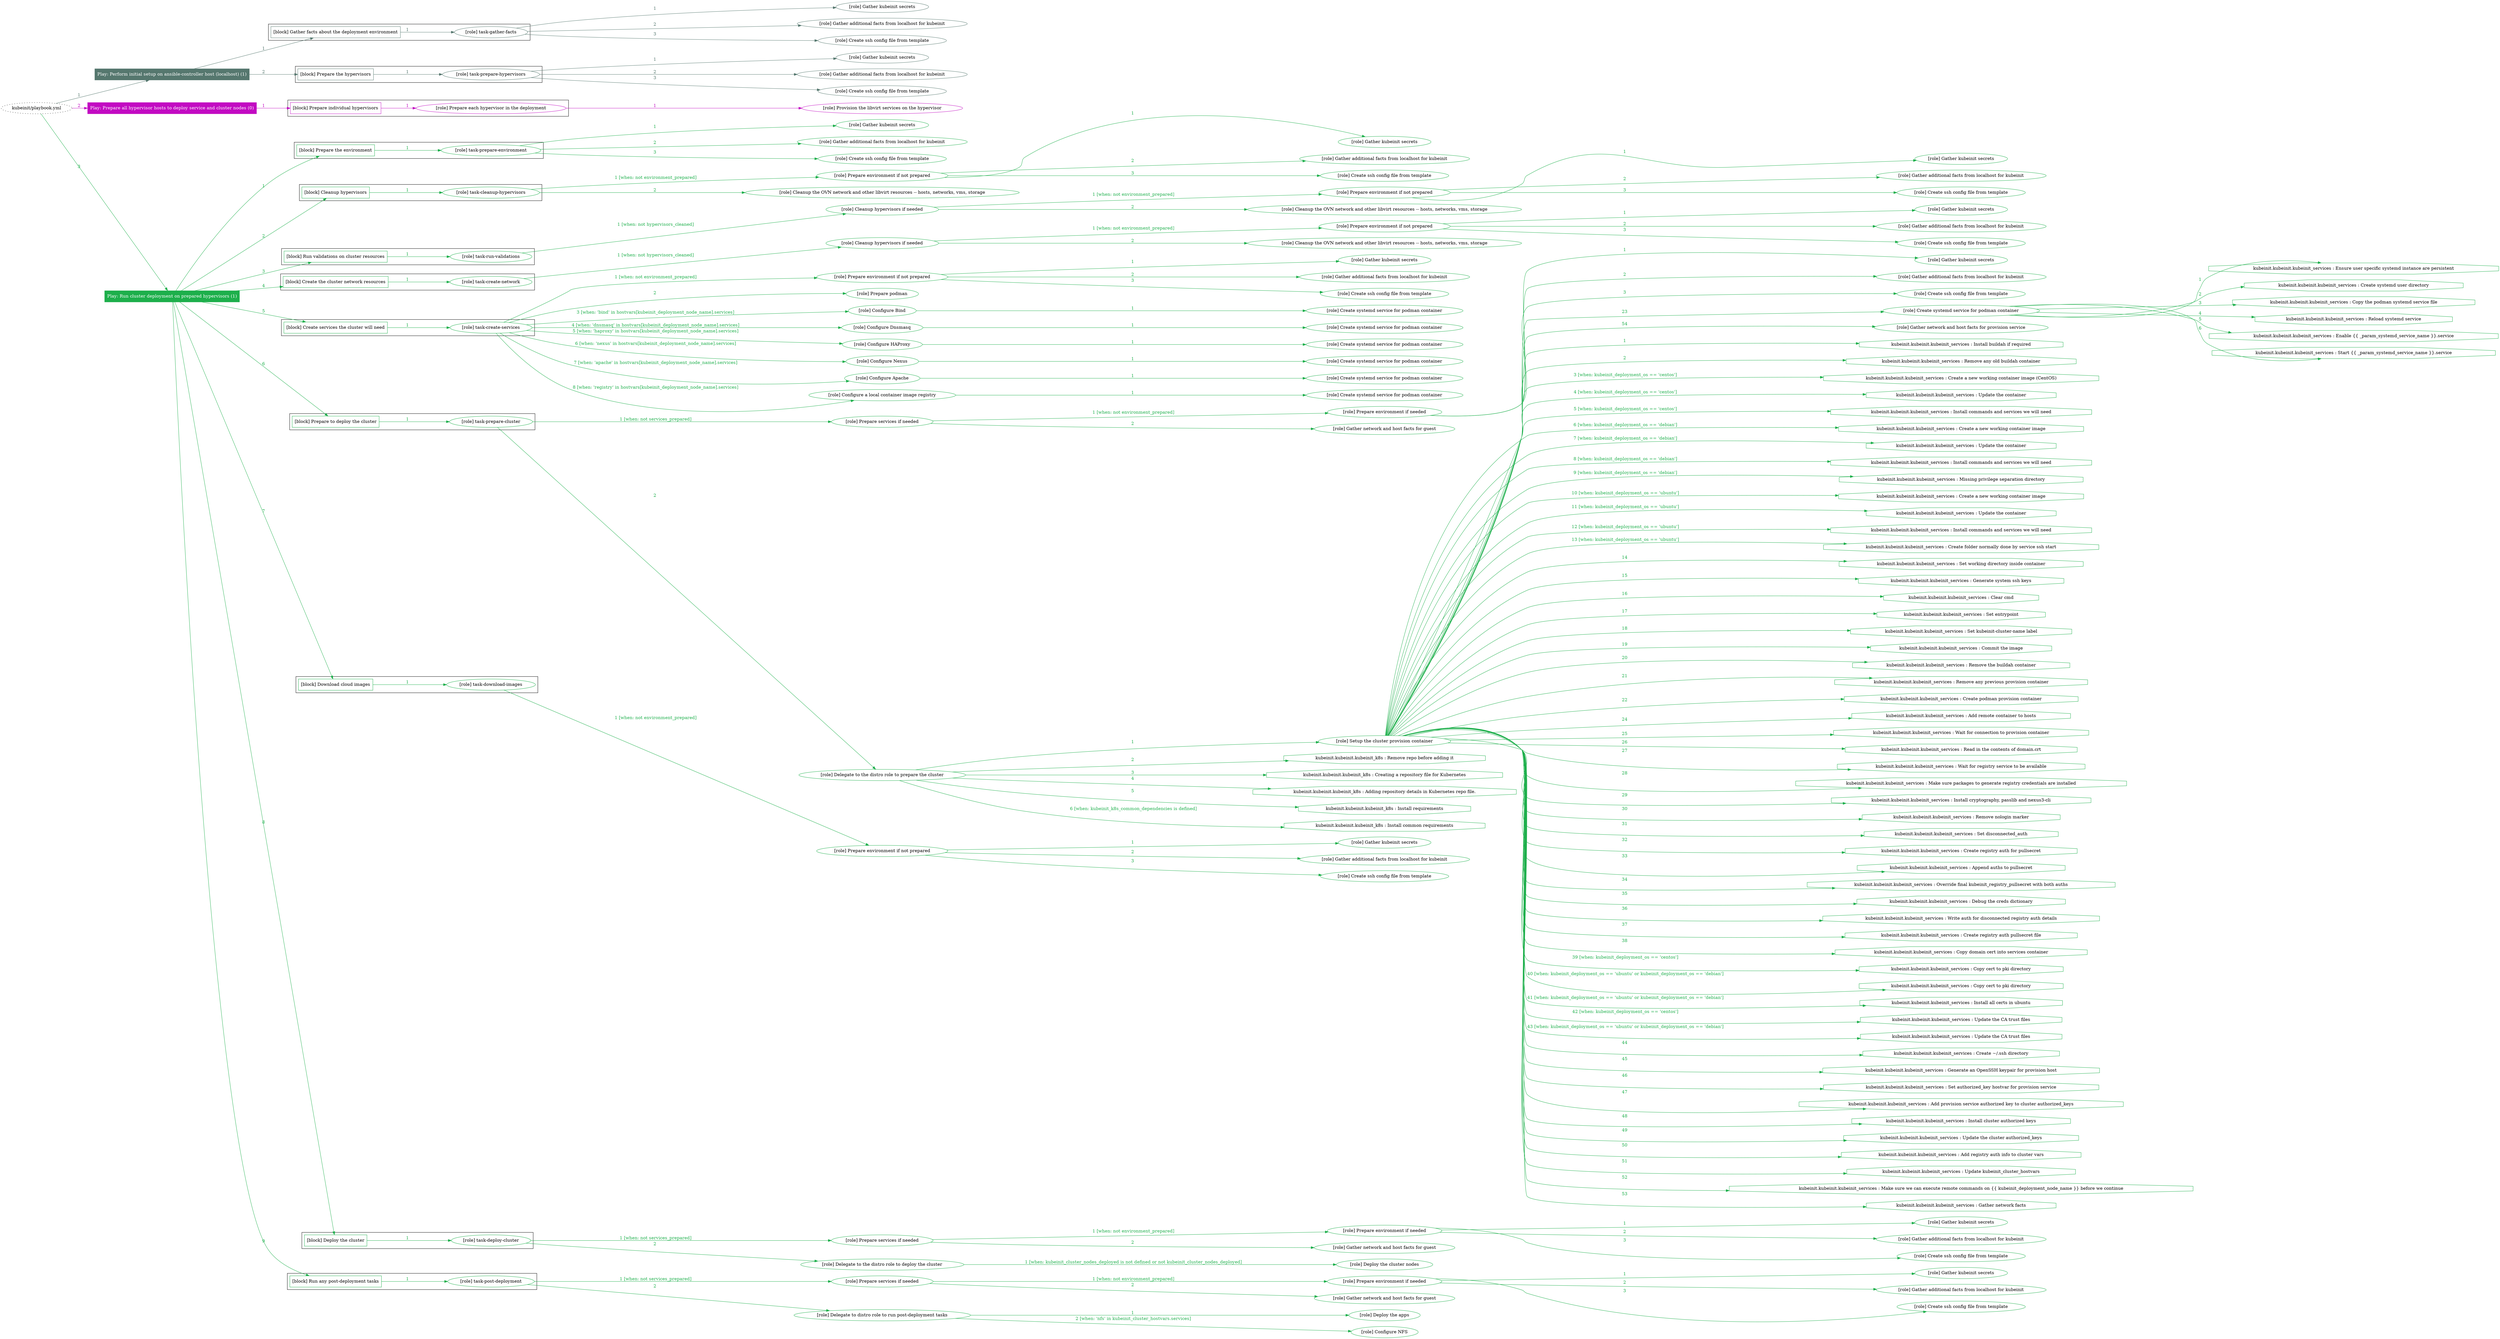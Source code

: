 digraph {
	graph [concentrate=true ordering=in rankdir=LR ratio=fill]
	edge [esep=5 sep=10]
	"kubeinit/playbook.yml" [id=root_node style=dotted]
	play_f10c7ae9 [label="Play: Perform initial setup on ansible-controller host (localhost) (1)" color="#55776e" fontcolor="#ffffff" id=play_f10c7ae9 shape=box style=filled tooltip=localhost]
	"kubeinit/playbook.yml" -> play_f10c7ae9 [label="1 " color="#55776e" fontcolor="#55776e" id=edge_8a87f1be labeltooltip="1 " tooltip="1 "]
	subgraph "Gather kubeinit secrets" {
		role_8265b595 [label="[role] Gather kubeinit secrets" color="#55776e" id=role_8265b595 tooltip="Gather kubeinit secrets"]
	}
	subgraph "Gather additional facts from localhost for kubeinit" {
		role_75831e5d [label="[role] Gather additional facts from localhost for kubeinit" color="#55776e" id=role_75831e5d tooltip="Gather additional facts from localhost for kubeinit"]
	}
	subgraph "Create ssh config file from template" {
		role_e3333d5b [label="[role] Create ssh config file from template" color="#55776e" id=role_e3333d5b tooltip="Create ssh config file from template"]
	}
	subgraph "task-gather-facts" {
		role_e4626d34 [label="[role] task-gather-facts" color="#55776e" id=role_e4626d34 tooltip="task-gather-facts"]
		role_e4626d34 -> role_8265b595 [label="1 " color="#55776e" fontcolor="#55776e" id=edge_342bba36 labeltooltip="1 " tooltip="1 "]
		role_e4626d34 -> role_75831e5d [label="2 " color="#55776e" fontcolor="#55776e" id=edge_cdb3ab4a labeltooltip="2 " tooltip="2 "]
		role_e4626d34 -> role_e3333d5b [label="3 " color="#55776e" fontcolor="#55776e" id=edge_b8afd59f labeltooltip="3 " tooltip="3 "]
	}
	subgraph "Gather kubeinit secrets" {
		role_6529cdcd [label="[role] Gather kubeinit secrets" color="#55776e" id=role_6529cdcd tooltip="Gather kubeinit secrets"]
	}
	subgraph "Gather additional facts from localhost for kubeinit" {
		role_42682c6b [label="[role] Gather additional facts from localhost for kubeinit" color="#55776e" id=role_42682c6b tooltip="Gather additional facts from localhost for kubeinit"]
	}
	subgraph "Create ssh config file from template" {
		role_942278ff [label="[role] Create ssh config file from template" color="#55776e" id=role_942278ff tooltip="Create ssh config file from template"]
	}
	subgraph "task-prepare-hypervisors" {
		role_58f0fc9a [label="[role] task-prepare-hypervisors" color="#55776e" id=role_58f0fc9a tooltip="task-prepare-hypervisors"]
		role_58f0fc9a -> role_6529cdcd [label="1 " color="#55776e" fontcolor="#55776e" id=edge_95333231 labeltooltip="1 " tooltip="1 "]
		role_58f0fc9a -> role_42682c6b [label="2 " color="#55776e" fontcolor="#55776e" id=edge_f49d6698 labeltooltip="2 " tooltip="2 "]
		role_58f0fc9a -> role_942278ff [label="3 " color="#55776e" fontcolor="#55776e" id=edge_f074809a labeltooltip="3 " tooltip="3 "]
	}
	subgraph "Play: Perform initial setup on ansible-controller host (localhost) (1)" {
		play_f10c7ae9 -> block_a7ccfef0 [label=1 color="#55776e" fontcolor="#55776e" id=edge_8fa19643 labeltooltip=1 tooltip=1]
		subgraph cluster_block_a7ccfef0 {
			block_a7ccfef0 [label="[block] Gather facts about the deployment environment" color="#55776e" id=block_a7ccfef0 labeltooltip="Gather facts about the deployment environment" shape=box tooltip="Gather facts about the deployment environment"]
			block_a7ccfef0 -> role_e4626d34 [label="1 " color="#55776e" fontcolor="#55776e" id=edge_bc930197 labeltooltip="1 " tooltip="1 "]
		}
		play_f10c7ae9 -> block_b9dba0fe [label=2 color="#55776e" fontcolor="#55776e" id=edge_57dce583 labeltooltip=2 tooltip=2]
		subgraph cluster_block_b9dba0fe {
			block_b9dba0fe [label="[block] Prepare the hypervisors" color="#55776e" id=block_b9dba0fe labeltooltip="Prepare the hypervisors" shape=box tooltip="Prepare the hypervisors"]
			block_b9dba0fe -> role_58f0fc9a [label="1 " color="#55776e" fontcolor="#55776e" id=edge_097ca1f0 labeltooltip="1 " tooltip="1 "]
		}
	}
	play_9d1a161f [label="Play: Prepare all hypervisor hosts to deploy service and cluster nodes (0)" color="#c20ac2" fontcolor="#ffffff" id=play_9d1a161f shape=box style=filled tooltip="Play: Prepare all hypervisor hosts to deploy service and cluster nodes (0)"]
	"kubeinit/playbook.yml" -> play_9d1a161f [label="2 " color="#c20ac2" fontcolor="#c20ac2" id=edge_2d907258 labeltooltip="2 " tooltip="2 "]
	subgraph "Provision the libvirt services on the hypervisor" {
		role_dc03026a [label="[role] Provision the libvirt services on the hypervisor" color="#c20ac2" id=role_dc03026a tooltip="Provision the libvirt services on the hypervisor"]
	}
	subgraph "Prepare each hypervisor in the deployment" {
		role_b27d89b8 [label="[role] Prepare each hypervisor in the deployment" color="#c20ac2" id=role_b27d89b8 tooltip="Prepare each hypervisor in the deployment"]
		role_b27d89b8 -> role_dc03026a [label="1 " color="#c20ac2" fontcolor="#c20ac2" id=edge_c67722c0 labeltooltip="1 " tooltip="1 "]
	}
	subgraph "Play: Prepare all hypervisor hosts to deploy service and cluster nodes (0)" {
		play_9d1a161f -> block_1b54e1da [label=1 color="#c20ac2" fontcolor="#c20ac2" id=edge_8fe834ba labeltooltip=1 tooltip=1]
		subgraph cluster_block_1b54e1da {
			block_1b54e1da [label="[block] Prepare individual hypervisors" color="#c20ac2" id=block_1b54e1da labeltooltip="Prepare individual hypervisors" shape=box tooltip="Prepare individual hypervisors"]
			block_1b54e1da -> role_b27d89b8 [label="1 " color="#c20ac2" fontcolor="#c20ac2" id=edge_39c82517 labeltooltip="1 " tooltip="1 "]
		}
	}
	play_59fff336 [label="Play: Run cluster deployment on prepared hypervisors (1)" color="#1daf4b" fontcolor="#ffffff" id=play_59fff336 shape=box style=filled tooltip=localhost]
	"kubeinit/playbook.yml" -> play_59fff336 [label="3 " color="#1daf4b" fontcolor="#1daf4b" id=edge_942aea0d labeltooltip="3 " tooltip="3 "]
	subgraph "Gather kubeinit secrets" {
		role_d78c4d47 [label="[role] Gather kubeinit secrets" color="#1daf4b" id=role_d78c4d47 tooltip="Gather kubeinit secrets"]
	}
	subgraph "Gather additional facts from localhost for kubeinit" {
		role_709e1362 [label="[role] Gather additional facts from localhost for kubeinit" color="#1daf4b" id=role_709e1362 tooltip="Gather additional facts from localhost for kubeinit"]
	}
	subgraph "Create ssh config file from template" {
		role_ac80a427 [label="[role] Create ssh config file from template" color="#1daf4b" id=role_ac80a427 tooltip="Create ssh config file from template"]
	}
	subgraph "task-prepare-environment" {
		role_ac73687b [label="[role] task-prepare-environment" color="#1daf4b" id=role_ac73687b tooltip="task-prepare-environment"]
		role_ac73687b -> role_d78c4d47 [label="1 " color="#1daf4b" fontcolor="#1daf4b" id=edge_10f94326 labeltooltip="1 " tooltip="1 "]
		role_ac73687b -> role_709e1362 [label="2 " color="#1daf4b" fontcolor="#1daf4b" id=edge_20c0a508 labeltooltip="2 " tooltip="2 "]
		role_ac73687b -> role_ac80a427 [label="3 " color="#1daf4b" fontcolor="#1daf4b" id=edge_669fb452 labeltooltip="3 " tooltip="3 "]
	}
	subgraph "Gather kubeinit secrets" {
		role_a3f117de [label="[role] Gather kubeinit secrets" color="#1daf4b" id=role_a3f117de tooltip="Gather kubeinit secrets"]
	}
	subgraph "Gather additional facts from localhost for kubeinit" {
		role_ca01268c [label="[role] Gather additional facts from localhost for kubeinit" color="#1daf4b" id=role_ca01268c tooltip="Gather additional facts from localhost for kubeinit"]
	}
	subgraph "Create ssh config file from template" {
		role_383a8b58 [label="[role] Create ssh config file from template" color="#1daf4b" id=role_383a8b58 tooltip="Create ssh config file from template"]
	}
	subgraph "Prepare environment if not prepared" {
		role_8ccb5530 [label="[role] Prepare environment if not prepared" color="#1daf4b" id=role_8ccb5530 tooltip="Prepare environment if not prepared"]
		role_8ccb5530 -> role_a3f117de [label="1 " color="#1daf4b" fontcolor="#1daf4b" id=edge_88ecf95c labeltooltip="1 " tooltip="1 "]
		role_8ccb5530 -> role_ca01268c [label="2 " color="#1daf4b" fontcolor="#1daf4b" id=edge_a0cad9a1 labeltooltip="2 " tooltip="2 "]
		role_8ccb5530 -> role_383a8b58 [label="3 " color="#1daf4b" fontcolor="#1daf4b" id=edge_570597eb labeltooltip="3 " tooltip="3 "]
	}
	subgraph "Cleanup the OVN network and other libvirt resources -- hosts, networks, vms, storage" {
		role_845aeca1 [label="[role] Cleanup the OVN network and other libvirt resources -- hosts, networks, vms, storage" color="#1daf4b" id=role_845aeca1 tooltip="Cleanup the OVN network and other libvirt resources -- hosts, networks, vms, storage"]
	}
	subgraph "task-cleanup-hypervisors" {
		role_b2ff9297 [label="[role] task-cleanup-hypervisors" color="#1daf4b" id=role_b2ff9297 tooltip="task-cleanup-hypervisors"]
		role_b2ff9297 -> role_8ccb5530 [label="1 [when: not environment_prepared]" color="#1daf4b" fontcolor="#1daf4b" id=edge_f5085206 labeltooltip="1 [when: not environment_prepared]" tooltip="1 [when: not environment_prepared]"]
		role_b2ff9297 -> role_845aeca1 [label="2 " color="#1daf4b" fontcolor="#1daf4b" id=edge_83dc2db1 labeltooltip="2 " tooltip="2 "]
	}
	subgraph "Gather kubeinit secrets" {
		role_26924f52 [label="[role] Gather kubeinit secrets" color="#1daf4b" id=role_26924f52 tooltip="Gather kubeinit secrets"]
	}
	subgraph "Gather additional facts from localhost for kubeinit" {
		role_14a29d05 [label="[role] Gather additional facts from localhost for kubeinit" color="#1daf4b" id=role_14a29d05 tooltip="Gather additional facts from localhost for kubeinit"]
	}
	subgraph "Create ssh config file from template" {
		role_11d5b1fe [label="[role] Create ssh config file from template" color="#1daf4b" id=role_11d5b1fe tooltip="Create ssh config file from template"]
	}
	subgraph "Prepare environment if not prepared" {
		role_95c6a742 [label="[role] Prepare environment if not prepared" color="#1daf4b" id=role_95c6a742 tooltip="Prepare environment if not prepared"]
		role_95c6a742 -> role_26924f52 [label="1 " color="#1daf4b" fontcolor="#1daf4b" id=edge_c7d19c54 labeltooltip="1 " tooltip="1 "]
		role_95c6a742 -> role_14a29d05 [label="2 " color="#1daf4b" fontcolor="#1daf4b" id=edge_95b79458 labeltooltip="2 " tooltip="2 "]
		role_95c6a742 -> role_11d5b1fe [label="3 " color="#1daf4b" fontcolor="#1daf4b" id=edge_afe916aa labeltooltip="3 " tooltip="3 "]
	}
	subgraph "Cleanup the OVN network and other libvirt resources -- hosts, networks, vms, storage" {
		role_69f96026 [label="[role] Cleanup the OVN network and other libvirt resources -- hosts, networks, vms, storage" color="#1daf4b" id=role_69f96026 tooltip="Cleanup the OVN network and other libvirt resources -- hosts, networks, vms, storage"]
	}
	subgraph "Cleanup hypervisors if needed" {
		role_00c8c742 [label="[role] Cleanup hypervisors if needed" color="#1daf4b" id=role_00c8c742 tooltip="Cleanup hypervisors if needed"]
		role_00c8c742 -> role_95c6a742 [label="1 [when: not environment_prepared]" color="#1daf4b" fontcolor="#1daf4b" id=edge_f123306b labeltooltip="1 [when: not environment_prepared]" tooltip="1 [when: not environment_prepared]"]
		role_00c8c742 -> role_69f96026 [label="2 " color="#1daf4b" fontcolor="#1daf4b" id=edge_301ebd16 labeltooltip="2 " tooltip="2 "]
	}
	subgraph "task-run-validations" {
		role_f1a0cc49 [label="[role] task-run-validations" color="#1daf4b" id=role_f1a0cc49 tooltip="task-run-validations"]
		role_f1a0cc49 -> role_00c8c742 [label="1 [when: not hypervisors_cleaned]" color="#1daf4b" fontcolor="#1daf4b" id=edge_ee16d62f labeltooltip="1 [when: not hypervisors_cleaned]" tooltip="1 [when: not hypervisors_cleaned]"]
	}
	subgraph "Gather kubeinit secrets" {
		role_5a8d4f66 [label="[role] Gather kubeinit secrets" color="#1daf4b" id=role_5a8d4f66 tooltip="Gather kubeinit secrets"]
	}
	subgraph "Gather additional facts from localhost for kubeinit" {
		role_ba405f75 [label="[role] Gather additional facts from localhost for kubeinit" color="#1daf4b" id=role_ba405f75 tooltip="Gather additional facts from localhost for kubeinit"]
	}
	subgraph "Create ssh config file from template" {
		role_2fcce630 [label="[role] Create ssh config file from template" color="#1daf4b" id=role_2fcce630 tooltip="Create ssh config file from template"]
	}
	subgraph "Prepare environment if not prepared" {
		role_33567352 [label="[role] Prepare environment if not prepared" color="#1daf4b" id=role_33567352 tooltip="Prepare environment if not prepared"]
		role_33567352 -> role_5a8d4f66 [label="1 " color="#1daf4b" fontcolor="#1daf4b" id=edge_1542f2e8 labeltooltip="1 " tooltip="1 "]
		role_33567352 -> role_ba405f75 [label="2 " color="#1daf4b" fontcolor="#1daf4b" id=edge_59ccd2a9 labeltooltip="2 " tooltip="2 "]
		role_33567352 -> role_2fcce630 [label="3 " color="#1daf4b" fontcolor="#1daf4b" id=edge_86fa4ac3 labeltooltip="3 " tooltip="3 "]
	}
	subgraph "Cleanup the OVN network and other libvirt resources -- hosts, networks, vms, storage" {
		role_76a6b3e4 [label="[role] Cleanup the OVN network and other libvirt resources -- hosts, networks, vms, storage" color="#1daf4b" id=role_76a6b3e4 tooltip="Cleanup the OVN network and other libvirt resources -- hosts, networks, vms, storage"]
	}
	subgraph "Cleanup hypervisors if needed" {
		role_12ed148d [label="[role] Cleanup hypervisors if needed" color="#1daf4b" id=role_12ed148d tooltip="Cleanup hypervisors if needed"]
		role_12ed148d -> role_33567352 [label="1 [when: not environment_prepared]" color="#1daf4b" fontcolor="#1daf4b" id=edge_722df95c labeltooltip="1 [when: not environment_prepared]" tooltip="1 [when: not environment_prepared]"]
		role_12ed148d -> role_76a6b3e4 [label="2 " color="#1daf4b" fontcolor="#1daf4b" id=edge_a9978468 labeltooltip="2 " tooltip="2 "]
	}
	subgraph "task-create-network" {
		role_a8341bf4 [label="[role] task-create-network" color="#1daf4b" id=role_a8341bf4 tooltip="task-create-network"]
		role_a8341bf4 -> role_12ed148d [label="1 [when: not hypervisors_cleaned]" color="#1daf4b" fontcolor="#1daf4b" id=edge_4d1a5691 labeltooltip="1 [when: not hypervisors_cleaned]" tooltip="1 [when: not hypervisors_cleaned]"]
	}
	subgraph "Gather kubeinit secrets" {
		role_0578e64f [label="[role] Gather kubeinit secrets" color="#1daf4b" id=role_0578e64f tooltip="Gather kubeinit secrets"]
	}
	subgraph "Gather additional facts from localhost for kubeinit" {
		role_9cf0590b [label="[role] Gather additional facts from localhost for kubeinit" color="#1daf4b" id=role_9cf0590b tooltip="Gather additional facts from localhost for kubeinit"]
	}
	subgraph "Create ssh config file from template" {
		role_a1db9d4f [label="[role] Create ssh config file from template" color="#1daf4b" id=role_a1db9d4f tooltip="Create ssh config file from template"]
	}
	subgraph "Prepare environment if not prepared" {
		role_57d5d6e8 [label="[role] Prepare environment if not prepared" color="#1daf4b" id=role_57d5d6e8 tooltip="Prepare environment if not prepared"]
		role_57d5d6e8 -> role_0578e64f [label="1 " color="#1daf4b" fontcolor="#1daf4b" id=edge_07e0ce63 labeltooltip="1 " tooltip="1 "]
		role_57d5d6e8 -> role_9cf0590b [label="2 " color="#1daf4b" fontcolor="#1daf4b" id=edge_89928057 labeltooltip="2 " tooltip="2 "]
		role_57d5d6e8 -> role_a1db9d4f [label="3 " color="#1daf4b" fontcolor="#1daf4b" id=edge_273e901a labeltooltip="3 " tooltip="3 "]
	}
	subgraph "Prepare podman" {
		role_1bb2b8ce [label="[role] Prepare podman" color="#1daf4b" id=role_1bb2b8ce tooltip="Prepare podman"]
	}
	subgraph "Create systemd service for podman container" {
		role_8e9b5854 [label="[role] Create systemd service for podman container" color="#1daf4b" id=role_8e9b5854 tooltip="Create systemd service for podman container"]
	}
	subgraph "Configure Bind" {
		role_dd26f449 [label="[role] Configure Bind" color="#1daf4b" id=role_dd26f449 tooltip="Configure Bind"]
		role_dd26f449 -> role_8e9b5854 [label="1 " color="#1daf4b" fontcolor="#1daf4b" id=edge_18e4e9a8 labeltooltip="1 " tooltip="1 "]
	}
	subgraph "Create systemd service for podman container" {
		role_df83e56c [label="[role] Create systemd service for podman container" color="#1daf4b" id=role_df83e56c tooltip="Create systemd service for podman container"]
	}
	subgraph "Configure Dnsmasq" {
		role_cf456108 [label="[role] Configure Dnsmasq" color="#1daf4b" id=role_cf456108 tooltip="Configure Dnsmasq"]
		role_cf456108 -> role_df83e56c [label="1 " color="#1daf4b" fontcolor="#1daf4b" id=edge_fc0e101a labeltooltip="1 " tooltip="1 "]
	}
	subgraph "Create systemd service for podman container" {
		role_6c28b9aa [label="[role] Create systemd service for podman container" color="#1daf4b" id=role_6c28b9aa tooltip="Create systemd service for podman container"]
	}
	subgraph "Configure HAProxy" {
		role_d8292129 [label="[role] Configure HAProxy" color="#1daf4b" id=role_d8292129 tooltip="Configure HAProxy"]
		role_d8292129 -> role_6c28b9aa [label="1 " color="#1daf4b" fontcolor="#1daf4b" id=edge_eefeb6a1 labeltooltip="1 " tooltip="1 "]
	}
	subgraph "Create systemd service for podman container" {
		role_bb07c790 [label="[role] Create systemd service for podman container" color="#1daf4b" id=role_bb07c790 tooltip="Create systemd service for podman container"]
	}
	subgraph "Configure Nexus" {
		role_00b3e7d0 [label="[role] Configure Nexus" color="#1daf4b" id=role_00b3e7d0 tooltip="Configure Nexus"]
		role_00b3e7d0 -> role_bb07c790 [label="1 " color="#1daf4b" fontcolor="#1daf4b" id=edge_a123f0ec labeltooltip="1 " tooltip="1 "]
	}
	subgraph "Create systemd service for podman container" {
		role_d4078570 [label="[role] Create systemd service for podman container" color="#1daf4b" id=role_d4078570 tooltip="Create systemd service for podman container"]
	}
	subgraph "Configure Apache" {
		role_4be24bf6 [label="[role] Configure Apache" color="#1daf4b" id=role_4be24bf6 tooltip="Configure Apache"]
		role_4be24bf6 -> role_d4078570 [label="1 " color="#1daf4b" fontcolor="#1daf4b" id=edge_1abce8cc labeltooltip="1 " tooltip="1 "]
	}
	subgraph "Create systemd service for podman container" {
		role_90900ab4 [label="[role] Create systemd service for podman container" color="#1daf4b" id=role_90900ab4 tooltip="Create systemd service for podman container"]
	}
	subgraph "Configure a local container image registry" {
		role_dcc2435b [label="[role] Configure a local container image registry" color="#1daf4b" id=role_dcc2435b tooltip="Configure a local container image registry"]
		role_dcc2435b -> role_90900ab4 [label="1 " color="#1daf4b" fontcolor="#1daf4b" id=edge_fbe870ef labeltooltip="1 " tooltip="1 "]
	}
	subgraph "task-create-services" {
		role_e9af017c [label="[role] task-create-services" color="#1daf4b" id=role_e9af017c tooltip="task-create-services"]
		role_e9af017c -> role_57d5d6e8 [label="1 [when: not environment_prepared]" color="#1daf4b" fontcolor="#1daf4b" id=edge_0d4b8dd7 labeltooltip="1 [when: not environment_prepared]" tooltip="1 [when: not environment_prepared]"]
		role_e9af017c -> role_1bb2b8ce [label="2 " color="#1daf4b" fontcolor="#1daf4b" id=edge_facdd7ff labeltooltip="2 " tooltip="2 "]
		role_e9af017c -> role_dd26f449 [label="3 [when: 'bind' in hostvars[kubeinit_deployment_node_name].services]" color="#1daf4b" fontcolor="#1daf4b" id=edge_80057fb0 labeltooltip="3 [when: 'bind' in hostvars[kubeinit_deployment_node_name].services]" tooltip="3 [when: 'bind' in hostvars[kubeinit_deployment_node_name].services]"]
		role_e9af017c -> role_cf456108 [label="4 [when: 'dnsmasq' in hostvars[kubeinit_deployment_node_name].services]" color="#1daf4b" fontcolor="#1daf4b" id=edge_c0d43247 labeltooltip="4 [when: 'dnsmasq' in hostvars[kubeinit_deployment_node_name].services]" tooltip="4 [when: 'dnsmasq' in hostvars[kubeinit_deployment_node_name].services]"]
		role_e9af017c -> role_d8292129 [label="5 [when: 'haproxy' in hostvars[kubeinit_deployment_node_name].services]" color="#1daf4b" fontcolor="#1daf4b" id=edge_82cd4162 labeltooltip="5 [when: 'haproxy' in hostvars[kubeinit_deployment_node_name].services]" tooltip="5 [when: 'haproxy' in hostvars[kubeinit_deployment_node_name].services]"]
		role_e9af017c -> role_00b3e7d0 [label="6 [when: 'nexus' in hostvars[kubeinit_deployment_node_name].services]" color="#1daf4b" fontcolor="#1daf4b" id=edge_0d86c120 labeltooltip="6 [when: 'nexus' in hostvars[kubeinit_deployment_node_name].services]" tooltip="6 [when: 'nexus' in hostvars[kubeinit_deployment_node_name].services]"]
		role_e9af017c -> role_4be24bf6 [label="7 [when: 'apache' in hostvars[kubeinit_deployment_node_name].services]" color="#1daf4b" fontcolor="#1daf4b" id=edge_5048d3d0 labeltooltip="7 [when: 'apache' in hostvars[kubeinit_deployment_node_name].services]" tooltip="7 [when: 'apache' in hostvars[kubeinit_deployment_node_name].services]"]
		role_e9af017c -> role_dcc2435b [label="8 [when: 'registry' in hostvars[kubeinit_deployment_node_name].services]" color="#1daf4b" fontcolor="#1daf4b" id=edge_3d0e5e82 labeltooltip="8 [when: 'registry' in hostvars[kubeinit_deployment_node_name].services]" tooltip="8 [when: 'registry' in hostvars[kubeinit_deployment_node_name].services]"]
	}
	subgraph "Gather kubeinit secrets" {
		role_13b032b6 [label="[role] Gather kubeinit secrets" color="#1daf4b" id=role_13b032b6 tooltip="Gather kubeinit secrets"]
	}
	subgraph "Gather additional facts from localhost for kubeinit" {
		role_4d314f0e [label="[role] Gather additional facts from localhost for kubeinit" color="#1daf4b" id=role_4d314f0e tooltip="Gather additional facts from localhost for kubeinit"]
	}
	subgraph "Create ssh config file from template" {
		role_8d072828 [label="[role] Create ssh config file from template" color="#1daf4b" id=role_8d072828 tooltip="Create ssh config file from template"]
	}
	subgraph "Prepare environment if needed" {
		role_ecd69caa [label="[role] Prepare environment if needed" color="#1daf4b" id=role_ecd69caa tooltip="Prepare environment if needed"]
		role_ecd69caa -> role_13b032b6 [label="1 " color="#1daf4b" fontcolor="#1daf4b" id=edge_25057450 labeltooltip="1 " tooltip="1 "]
		role_ecd69caa -> role_4d314f0e [label="2 " color="#1daf4b" fontcolor="#1daf4b" id=edge_5a9b4987 labeltooltip="2 " tooltip="2 "]
		role_ecd69caa -> role_8d072828 [label="3 " color="#1daf4b" fontcolor="#1daf4b" id=edge_e375e38c labeltooltip="3 " tooltip="3 "]
	}
	subgraph "Gather network and host facts for guest" {
		role_d43fc8d5 [label="[role] Gather network and host facts for guest" color="#1daf4b" id=role_d43fc8d5 tooltip="Gather network and host facts for guest"]
	}
	subgraph "Prepare services if needed" {
		role_223952d9 [label="[role] Prepare services if needed" color="#1daf4b" id=role_223952d9 tooltip="Prepare services if needed"]
		role_223952d9 -> role_ecd69caa [label="1 [when: not environment_prepared]" color="#1daf4b" fontcolor="#1daf4b" id=edge_e29236fd labeltooltip="1 [when: not environment_prepared]" tooltip="1 [when: not environment_prepared]"]
		role_223952d9 -> role_d43fc8d5 [label="2 " color="#1daf4b" fontcolor="#1daf4b" id=edge_aa24ac00 labeltooltip="2 " tooltip="2 "]
	}
	subgraph "Create systemd service for podman container" {
		role_b02ba78f [label="[role] Create systemd service for podman container" color="#1daf4b" id=role_b02ba78f tooltip="Create systemd service for podman container"]
		task_69bf05d1 [label="kubeinit.kubeinit.kubeinit_services : Ensure user specific systemd instance are persistent" color="#1daf4b" id=task_69bf05d1 shape=octagon tooltip="kubeinit.kubeinit.kubeinit_services : Ensure user specific systemd instance are persistent"]
		role_b02ba78f -> task_69bf05d1 [label="1 " color="#1daf4b" fontcolor="#1daf4b" id=edge_6efcd283 labeltooltip="1 " tooltip="1 "]
		task_f5480b82 [label="kubeinit.kubeinit.kubeinit_services : Create systemd user directory" color="#1daf4b" id=task_f5480b82 shape=octagon tooltip="kubeinit.kubeinit.kubeinit_services : Create systemd user directory"]
		role_b02ba78f -> task_f5480b82 [label="2 " color="#1daf4b" fontcolor="#1daf4b" id=edge_61ba643a labeltooltip="2 " tooltip="2 "]
		task_d2c12576 [label="kubeinit.kubeinit.kubeinit_services : Copy the podman systemd service file" color="#1daf4b" id=task_d2c12576 shape=octagon tooltip="kubeinit.kubeinit.kubeinit_services : Copy the podman systemd service file"]
		role_b02ba78f -> task_d2c12576 [label="3 " color="#1daf4b" fontcolor="#1daf4b" id=edge_e02b418a labeltooltip="3 " tooltip="3 "]
		task_da33ed9f [label="kubeinit.kubeinit.kubeinit_services : Reload systemd service" color="#1daf4b" id=task_da33ed9f shape=octagon tooltip="kubeinit.kubeinit.kubeinit_services : Reload systemd service"]
		role_b02ba78f -> task_da33ed9f [label="4 " color="#1daf4b" fontcolor="#1daf4b" id=edge_63d5f6ee labeltooltip="4 " tooltip="4 "]
		task_12277864 [label="kubeinit.kubeinit.kubeinit_services : Enable {{ _param_systemd_service_name }}.service" color="#1daf4b" id=task_12277864 shape=octagon tooltip="kubeinit.kubeinit.kubeinit_services : Enable {{ _param_systemd_service_name }}.service"]
		role_b02ba78f -> task_12277864 [label="5 " color="#1daf4b" fontcolor="#1daf4b" id=edge_38697a8b labeltooltip="5 " tooltip="5 "]
		task_65a9ffc1 [label="kubeinit.kubeinit.kubeinit_services : Start {{ _param_systemd_service_name }}.service" color="#1daf4b" id=task_65a9ffc1 shape=octagon tooltip="kubeinit.kubeinit.kubeinit_services : Start {{ _param_systemd_service_name }}.service"]
		role_b02ba78f -> task_65a9ffc1 [label="6 " color="#1daf4b" fontcolor="#1daf4b" id=edge_5b85730e labeltooltip="6 " tooltip="6 "]
	}
	subgraph "Gather network and host facts for provision service" {
		role_52b9f178 [label="[role] Gather network and host facts for provision service" color="#1daf4b" id=role_52b9f178 tooltip="Gather network and host facts for provision service"]
	}
	subgraph "Setup the cluster provision container" {
		role_557e63fa [label="[role] Setup the cluster provision container" color="#1daf4b" id=role_557e63fa tooltip="Setup the cluster provision container"]
		task_28730315 [label="kubeinit.kubeinit.kubeinit_services : Install buildah if required" color="#1daf4b" id=task_28730315 shape=octagon tooltip="kubeinit.kubeinit.kubeinit_services : Install buildah if required"]
		role_557e63fa -> task_28730315 [label="1 " color="#1daf4b" fontcolor="#1daf4b" id=edge_91bdc1c9 labeltooltip="1 " tooltip="1 "]
		task_94ca3c6e [label="kubeinit.kubeinit.kubeinit_services : Remove any old buildah container" color="#1daf4b" id=task_94ca3c6e shape=octagon tooltip="kubeinit.kubeinit.kubeinit_services : Remove any old buildah container"]
		role_557e63fa -> task_94ca3c6e [label="2 " color="#1daf4b" fontcolor="#1daf4b" id=edge_ac18f94f labeltooltip="2 " tooltip="2 "]
		task_32d57013 [label="kubeinit.kubeinit.kubeinit_services : Create a new working container image (CentOS)" color="#1daf4b" id=task_32d57013 shape=octagon tooltip="kubeinit.kubeinit.kubeinit_services : Create a new working container image (CentOS)"]
		role_557e63fa -> task_32d57013 [label="3 [when: kubeinit_deployment_os == 'centos']" color="#1daf4b" fontcolor="#1daf4b" id=edge_d295b5b8 labeltooltip="3 [when: kubeinit_deployment_os == 'centos']" tooltip="3 [when: kubeinit_deployment_os == 'centos']"]
		task_4488e320 [label="kubeinit.kubeinit.kubeinit_services : Update the container" color="#1daf4b" id=task_4488e320 shape=octagon tooltip="kubeinit.kubeinit.kubeinit_services : Update the container"]
		role_557e63fa -> task_4488e320 [label="4 [when: kubeinit_deployment_os == 'centos']" color="#1daf4b" fontcolor="#1daf4b" id=edge_73df688c labeltooltip="4 [when: kubeinit_deployment_os == 'centos']" tooltip="4 [when: kubeinit_deployment_os == 'centos']"]
		task_9e751639 [label="kubeinit.kubeinit.kubeinit_services : Install commands and services we will need" color="#1daf4b" id=task_9e751639 shape=octagon tooltip="kubeinit.kubeinit.kubeinit_services : Install commands and services we will need"]
		role_557e63fa -> task_9e751639 [label="5 [when: kubeinit_deployment_os == 'centos']" color="#1daf4b" fontcolor="#1daf4b" id=edge_49a0f370 labeltooltip="5 [when: kubeinit_deployment_os == 'centos']" tooltip="5 [when: kubeinit_deployment_os == 'centos']"]
		task_87561b07 [label="kubeinit.kubeinit.kubeinit_services : Create a new working container image" color="#1daf4b" id=task_87561b07 shape=octagon tooltip="kubeinit.kubeinit.kubeinit_services : Create a new working container image"]
		role_557e63fa -> task_87561b07 [label="6 [when: kubeinit_deployment_os == 'debian']" color="#1daf4b" fontcolor="#1daf4b" id=edge_2eb7118c labeltooltip="6 [when: kubeinit_deployment_os == 'debian']" tooltip="6 [when: kubeinit_deployment_os == 'debian']"]
		task_01deb972 [label="kubeinit.kubeinit.kubeinit_services : Update the container" color="#1daf4b" id=task_01deb972 shape=octagon tooltip="kubeinit.kubeinit.kubeinit_services : Update the container"]
		role_557e63fa -> task_01deb972 [label="7 [when: kubeinit_deployment_os == 'debian']" color="#1daf4b" fontcolor="#1daf4b" id=edge_af3b16c5 labeltooltip="7 [when: kubeinit_deployment_os == 'debian']" tooltip="7 [when: kubeinit_deployment_os == 'debian']"]
		task_a136f876 [label="kubeinit.kubeinit.kubeinit_services : Install commands and services we will need" color="#1daf4b" id=task_a136f876 shape=octagon tooltip="kubeinit.kubeinit.kubeinit_services : Install commands and services we will need"]
		role_557e63fa -> task_a136f876 [label="8 [when: kubeinit_deployment_os == 'debian']" color="#1daf4b" fontcolor="#1daf4b" id=edge_186e7c26 labeltooltip="8 [when: kubeinit_deployment_os == 'debian']" tooltip="8 [when: kubeinit_deployment_os == 'debian']"]
		task_716d8aed [label="kubeinit.kubeinit.kubeinit_services : Missing privilege separation directory" color="#1daf4b" id=task_716d8aed shape=octagon tooltip="kubeinit.kubeinit.kubeinit_services : Missing privilege separation directory"]
		role_557e63fa -> task_716d8aed [label="9 [when: kubeinit_deployment_os == 'debian']" color="#1daf4b" fontcolor="#1daf4b" id=edge_6abba0bc labeltooltip="9 [when: kubeinit_deployment_os == 'debian']" tooltip="9 [when: kubeinit_deployment_os == 'debian']"]
		task_712c2e91 [label="kubeinit.kubeinit.kubeinit_services : Create a new working container image" color="#1daf4b" id=task_712c2e91 shape=octagon tooltip="kubeinit.kubeinit.kubeinit_services : Create a new working container image"]
		role_557e63fa -> task_712c2e91 [label="10 [when: kubeinit_deployment_os == 'ubuntu']" color="#1daf4b" fontcolor="#1daf4b" id=edge_5e092101 labeltooltip="10 [when: kubeinit_deployment_os == 'ubuntu']" tooltip="10 [when: kubeinit_deployment_os == 'ubuntu']"]
		task_e30a2b83 [label="kubeinit.kubeinit.kubeinit_services : Update the container" color="#1daf4b" id=task_e30a2b83 shape=octagon tooltip="kubeinit.kubeinit.kubeinit_services : Update the container"]
		role_557e63fa -> task_e30a2b83 [label="11 [when: kubeinit_deployment_os == 'ubuntu']" color="#1daf4b" fontcolor="#1daf4b" id=edge_22ef73a9 labeltooltip="11 [when: kubeinit_deployment_os == 'ubuntu']" tooltip="11 [when: kubeinit_deployment_os == 'ubuntu']"]
		task_067ceba0 [label="kubeinit.kubeinit.kubeinit_services : Install commands and services we will need" color="#1daf4b" id=task_067ceba0 shape=octagon tooltip="kubeinit.kubeinit.kubeinit_services : Install commands and services we will need"]
		role_557e63fa -> task_067ceba0 [label="12 [when: kubeinit_deployment_os == 'ubuntu']" color="#1daf4b" fontcolor="#1daf4b" id=edge_de734b90 labeltooltip="12 [when: kubeinit_deployment_os == 'ubuntu']" tooltip="12 [when: kubeinit_deployment_os == 'ubuntu']"]
		task_e321f093 [label="kubeinit.kubeinit.kubeinit_services : Create folder normally done by service ssh start" color="#1daf4b" id=task_e321f093 shape=octagon tooltip="kubeinit.kubeinit.kubeinit_services : Create folder normally done by service ssh start"]
		role_557e63fa -> task_e321f093 [label="13 [when: kubeinit_deployment_os == 'ubuntu']" color="#1daf4b" fontcolor="#1daf4b" id=edge_4175009b labeltooltip="13 [when: kubeinit_deployment_os == 'ubuntu']" tooltip="13 [when: kubeinit_deployment_os == 'ubuntu']"]
		task_98c40fc0 [label="kubeinit.kubeinit.kubeinit_services : Set working directory inside container" color="#1daf4b" id=task_98c40fc0 shape=octagon tooltip="kubeinit.kubeinit.kubeinit_services : Set working directory inside container"]
		role_557e63fa -> task_98c40fc0 [label="14 " color="#1daf4b" fontcolor="#1daf4b" id=edge_b54378bf labeltooltip="14 " tooltip="14 "]
		task_3d8d5947 [label="kubeinit.kubeinit.kubeinit_services : Generate system ssh keys" color="#1daf4b" id=task_3d8d5947 shape=octagon tooltip="kubeinit.kubeinit.kubeinit_services : Generate system ssh keys"]
		role_557e63fa -> task_3d8d5947 [label="15 " color="#1daf4b" fontcolor="#1daf4b" id=edge_af64aa46 labeltooltip="15 " tooltip="15 "]
		task_7f0fa805 [label="kubeinit.kubeinit.kubeinit_services : Clear cmd" color="#1daf4b" id=task_7f0fa805 shape=octagon tooltip="kubeinit.kubeinit.kubeinit_services : Clear cmd"]
		role_557e63fa -> task_7f0fa805 [label="16 " color="#1daf4b" fontcolor="#1daf4b" id=edge_c5152a1a labeltooltip="16 " tooltip="16 "]
		task_7faae9fc [label="kubeinit.kubeinit.kubeinit_services : Set entrypoint" color="#1daf4b" id=task_7faae9fc shape=octagon tooltip="kubeinit.kubeinit.kubeinit_services : Set entrypoint"]
		role_557e63fa -> task_7faae9fc [label="17 " color="#1daf4b" fontcolor="#1daf4b" id=edge_2d1a2a5b labeltooltip="17 " tooltip="17 "]
		task_db0c273d [label="kubeinit.kubeinit.kubeinit_services : Set kubeinit-cluster-name label" color="#1daf4b" id=task_db0c273d shape=octagon tooltip="kubeinit.kubeinit.kubeinit_services : Set kubeinit-cluster-name label"]
		role_557e63fa -> task_db0c273d [label="18 " color="#1daf4b" fontcolor="#1daf4b" id=edge_4e38a5fc labeltooltip="18 " tooltip="18 "]
		task_2c470006 [label="kubeinit.kubeinit.kubeinit_services : Commit the image" color="#1daf4b" id=task_2c470006 shape=octagon tooltip="kubeinit.kubeinit.kubeinit_services : Commit the image"]
		role_557e63fa -> task_2c470006 [label="19 " color="#1daf4b" fontcolor="#1daf4b" id=edge_3bc029c9 labeltooltip="19 " tooltip="19 "]
		task_97babdea [label="kubeinit.kubeinit.kubeinit_services : Remove the buildah container" color="#1daf4b" id=task_97babdea shape=octagon tooltip="kubeinit.kubeinit.kubeinit_services : Remove the buildah container"]
		role_557e63fa -> task_97babdea [label="20 " color="#1daf4b" fontcolor="#1daf4b" id=edge_492cef85 labeltooltip="20 " tooltip="20 "]
		task_76fad237 [label="kubeinit.kubeinit.kubeinit_services : Remove any previous provision container" color="#1daf4b" id=task_76fad237 shape=octagon tooltip="kubeinit.kubeinit.kubeinit_services : Remove any previous provision container"]
		role_557e63fa -> task_76fad237 [label="21 " color="#1daf4b" fontcolor="#1daf4b" id=edge_3dd4adb2 labeltooltip="21 " tooltip="21 "]
		task_cf6803b3 [label="kubeinit.kubeinit.kubeinit_services : Create podman provision container" color="#1daf4b" id=task_cf6803b3 shape=octagon tooltip="kubeinit.kubeinit.kubeinit_services : Create podman provision container"]
		role_557e63fa -> task_cf6803b3 [label="22 " color="#1daf4b" fontcolor="#1daf4b" id=edge_9233d01a labeltooltip="22 " tooltip="22 "]
		role_557e63fa -> role_b02ba78f [label="23 " color="#1daf4b" fontcolor="#1daf4b" id=edge_0d294317 labeltooltip="23 " tooltip="23 "]
		task_6b02d16c [label="kubeinit.kubeinit.kubeinit_services : Add remote container to hosts" color="#1daf4b" id=task_6b02d16c shape=octagon tooltip="kubeinit.kubeinit.kubeinit_services : Add remote container to hosts"]
		role_557e63fa -> task_6b02d16c [label="24 " color="#1daf4b" fontcolor="#1daf4b" id=edge_0ee54e1c labeltooltip="24 " tooltip="24 "]
		task_ce1e9c63 [label="kubeinit.kubeinit.kubeinit_services : Wait for connection to provision container" color="#1daf4b" id=task_ce1e9c63 shape=octagon tooltip="kubeinit.kubeinit.kubeinit_services : Wait for connection to provision container"]
		role_557e63fa -> task_ce1e9c63 [label="25 " color="#1daf4b" fontcolor="#1daf4b" id=edge_7a68c83f labeltooltip="25 " tooltip="25 "]
		task_4358bcaf [label="kubeinit.kubeinit.kubeinit_services : Read in the contents of domain.crt" color="#1daf4b" id=task_4358bcaf shape=octagon tooltip="kubeinit.kubeinit.kubeinit_services : Read in the contents of domain.crt"]
		role_557e63fa -> task_4358bcaf [label="26 " color="#1daf4b" fontcolor="#1daf4b" id=edge_78f9ca25 labeltooltip="26 " tooltip="26 "]
		task_2692900e [label="kubeinit.kubeinit.kubeinit_services : Wait for registry service to be available" color="#1daf4b" id=task_2692900e shape=octagon tooltip="kubeinit.kubeinit.kubeinit_services : Wait for registry service to be available"]
		role_557e63fa -> task_2692900e [label="27 " color="#1daf4b" fontcolor="#1daf4b" id=edge_e516688a labeltooltip="27 " tooltip="27 "]
		task_1092ec99 [label="kubeinit.kubeinit.kubeinit_services : Make sure packages to generate registry credentials are installed" color="#1daf4b" id=task_1092ec99 shape=octagon tooltip="kubeinit.kubeinit.kubeinit_services : Make sure packages to generate registry credentials are installed"]
		role_557e63fa -> task_1092ec99 [label="28 " color="#1daf4b" fontcolor="#1daf4b" id=edge_555d7976 labeltooltip="28 " tooltip="28 "]
		task_ee6b3075 [label="kubeinit.kubeinit.kubeinit_services : Install cryptography, passlib and nexus3-cli" color="#1daf4b" id=task_ee6b3075 shape=octagon tooltip="kubeinit.kubeinit.kubeinit_services : Install cryptography, passlib and nexus3-cli"]
		role_557e63fa -> task_ee6b3075 [label="29 " color="#1daf4b" fontcolor="#1daf4b" id=edge_67434311 labeltooltip="29 " tooltip="29 "]
		task_10034f26 [label="kubeinit.kubeinit.kubeinit_services : Remove nologin marker" color="#1daf4b" id=task_10034f26 shape=octagon tooltip="kubeinit.kubeinit.kubeinit_services : Remove nologin marker"]
		role_557e63fa -> task_10034f26 [label="30 " color="#1daf4b" fontcolor="#1daf4b" id=edge_c16f6b50 labeltooltip="30 " tooltip="30 "]
		task_fe8fb991 [label="kubeinit.kubeinit.kubeinit_services : Set disconnected_auth" color="#1daf4b" id=task_fe8fb991 shape=octagon tooltip="kubeinit.kubeinit.kubeinit_services : Set disconnected_auth"]
		role_557e63fa -> task_fe8fb991 [label="31 " color="#1daf4b" fontcolor="#1daf4b" id=edge_b7099997 labeltooltip="31 " tooltip="31 "]
		task_0013202a [label="kubeinit.kubeinit.kubeinit_services : Create registry auth for pullsecret" color="#1daf4b" id=task_0013202a shape=octagon tooltip="kubeinit.kubeinit.kubeinit_services : Create registry auth for pullsecret"]
		role_557e63fa -> task_0013202a [label="32 " color="#1daf4b" fontcolor="#1daf4b" id=edge_f2e5ad2a labeltooltip="32 " tooltip="32 "]
		task_7e0f183b [label="kubeinit.kubeinit.kubeinit_services : Append auths to pullsecret" color="#1daf4b" id=task_7e0f183b shape=octagon tooltip="kubeinit.kubeinit.kubeinit_services : Append auths to pullsecret"]
		role_557e63fa -> task_7e0f183b [label="33 " color="#1daf4b" fontcolor="#1daf4b" id=edge_8c098c75 labeltooltip="33 " tooltip="33 "]
		task_8079aa53 [label="kubeinit.kubeinit.kubeinit_services : Override final kubeinit_registry_pullsecret with both auths" color="#1daf4b" id=task_8079aa53 shape=octagon tooltip="kubeinit.kubeinit.kubeinit_services : Override final kubeinit_registry_pullsecret with both auths"]
		role_557e63fa -> task_8079aa53 [label="34 " color="#1daf4b" fontcolor="#1daf4b" id=edge_b5c10055 labeltooltip="34 " tooltip="34 "]
		task_603378ee [label="kubeinit.kubeinit.kubeinit_services : Debug the creds dictionary" color="#1daf4b" id=task_603378ee shape=octagon tooltip="kubeinit.kubeinit.kubeinit_services : Debug the creds dictionary"]
		role_557e63fa -> task_603378ee [label="35 " color="#1daf4b" fontcolor="#1daf4b" id=edge_f7be9ebd labeltooltip="35 " tooltip="35 "]
		task_aac8e7c3 [label="kubeinit.kubeinit.kubeinit_services : Write auth for disconnected registry auth details" color="#1daf4b" id=task_aac8e7c3 shape=octagon tooltip="kubeinit.kubeinit.kubeinit_services : Write auth for disconnected registry auth details"]
		role_557e63fa -> task_aac8e7c3 [label="36 " color="#1daf4b" fontcolor="#1daf4b" id=edge_10c2d77e labeltooltip="36 " tooltip="36 "]
		task_550f14bc [label="kubeinit.kubeinit.kubeinit_services : Create registry auth pullsecret file" color="#1daf4b" id=task_550f14bc shape=octagon tooltip="kubeinit.kubeinit.kubeinit_services : Create registry auth pullsecret file"]
		role_557e63fa -> task_550f14bc [label="37 " color="#1daf4b" fontcolor="#1daf4b" id=edge_00ff2b77 labeltooltip="37 " tooltip="37 "]
		task_4f2914a2 [label="kubeinit.kubeinit.kubeinit_services : Copy domain cert into services container" color="#1daf4b" id=task_4f2914a2 shape=octagon tooltip="kubeinit.kubeinit.kubeinit_services : Copy domain cert into services container"]
		role_557e63fa -> task_4f2914a2 [label="38 " color="#1daf4b" fontcolor="#1daf4b" id=edge_c4e80719 labeltooltip="38 " tooltip="38 "]
		task_d70a7ceb [label="kubeinit.kubeinit.kubeinit_services : Copy cert to pki directory" color="#1daf4b" id=task_d70a7ceb shape=octagon tooltip="kubeinit.kubeinit.kubeinit_services : Copy cert to pki directory"]
		role_557e63fa -> task_d70a7ceb [label="39 [when: kubeinit_deployment_os == 'centos']" color="#1daf4b" fontcolor="#1daf4b" id=edge_a57985e4 labeltooltip="39 [when: kubeinit_deployment_os == 'centos']" tooltip="39 [when: kubeinit_deployment_os == 'centos']"]
		task_075fad62 [label="kubeinit.kubeinit.kubeinit_services : Copy cert to pki directory" color="#1daf4b" id=task_075fad62 shape=octagon tooltip="kubeinit.kubeinit.kubeinit_services : Copy cert to pki directory"]
		role_557e63fa -> task_075fad62 [label="40 [when: kubeinit_deployment_os == 'ubuntu' or kubeinit_deployment_os == 'debian']" color="#1daf4b" fontcolor="#1daf4b" id=edge_8fa34a0e labeltooltip="40 [when: kubeinit_deployment_os == 'ubuntu' or kubeinit_deployment_os == 'debian']" tooltip="40 [when: kubeinit_deployment_os == 'ubuntu' or kubeinit_deployment_os == 'debian']"]
		task_0e441e93 [label="kubeinit.kubeinit.kubeinit_services : Install all certs in ubuntu" color="#1daf4b" id=task_0e441e93 shape=octagon tooltip="kubeinit.kubeinit.kubeinit_services : Install all certs in ubuntu"]
		role_557e63fa -> task_0e441e93 [label="41 [when: kubeinit_deployment_os == 'ubuntu' or kubeinit_deployment_os == 'debian']" color="#1daf4b" fontcolor="#1daf4b" id=edge_f51ba2ee labeltooltip="41 [when: kubeinit_deployment_os == 'ubuntu' or kubeinit_deployment_os == 'debian']" tooltip="41 [when: kubeinit_deployment_os == 'ubuntu' or kubeinit_deployment_os == 'debian']"]
		task_5e8daec0 [label="kubeinit.kubeinit.kubeinit_services : Update the CA trust files" color="#1daf4b" id=task_5e8daec0 shape=octagon tooltip="kubeinit.kubeinit.kubeinit_services : Update the CA trust files"]
		role_557e63fa -> task_5e8daec0 [label="42 [when: kubeinit_deployment_os == 'centos']" color="#1daf4b" fontcolor="#1daf4b" id=edge_dc04d826 labeltooltip="42 [when: kubeinit_deployment_os == 'centos']" tooltip="42 [when: kubeinit_deployment_os == 'centos']"]
		task_5e0b6fc3 [label="kubeinit.kubeinit.kubeinit_services : Update the CA trust files" color="#1daf4b" id=task_5e0b6fc3 shape=octagon tooltip="kubeinit.kubeinit.kubeinit_services : Update the CA trust files"]
		role_557e63fa -> task_5e0b6fc3 [label="43 [when: kubeinit_deployment_os == 'ubuntu' or kubeinit_deployment_os == 'debian']" color="#1daf4b" fontcolor="#1daf4b" id=edge_bd38a9a5 labeltooltip="43 [when: kubeinit_deployment_os == 'ubuntu' or kubeinit_deployment_os == 'debian']" tooltip="43 [when: kubeinit_deployment_os == 'ubuntu' or kubeinit_deployment_os == 'debian']"]
		task_8040b4be [label="kubeinit.kubeinit.kubeinit_services : Create ~/.ssh directory" color="#1daf4b" id=task_8040b4be shape=octagon tooltip="kubeinit.kubeinit.kubeinit_services : Create ~/.ssh directory"]
		role_557e63fa -> task_8040b4be [label="44 " color="#1daf4b" fontcolor="#1daf4b" id=edge_4800660b labeltooltip="44 " tooltip="44 "]
		task_ccb7bf02 [label="kubeinit.kubeinit.kubeinit_services : Generate an OpenSSH keypair for provision host" color="#1daf4b" id=task_ccb7bf02 shape=octagon tooltip="kubeinit.kubeinit.kubeinit_services : Generate an OpenSSH keypair for provision host"]
		role_557e63fa -> task_ccb7bf02 [label="45 " color="#1daf4b" fontcolor="#1daf4b" id=edge_b922235f labeltooltip="45 " tooltip="45 "]
		task_0496c61b [label="kubeinit.kubeinit.kubeinit_services : Set authorized_key hostvar for provision service" color="#1daf4b" id=task_0496c61b shape=octagon tooltip="kubeinit.kubeinit.kubeinit_services : Set authorized_key hostvar for provision service"]
		role_557e63fa -> task_0496c61b [label="46 " color="#1daf4b" fontcolor="#1daf4b" id=edge_97c1f43f labeltooltip="46 " tooltip="46 "]
		task_7acb25c9 [label="kubeinit.kubeinit.kubeinit_services : Add provision service authorized key to cluster authorized_keys" color="#1daf4b" id=task_7acb25c9 shape=octagon tooltip="kubeinit.kubeinit.kubeinit_services : Add provision service authorized key to cluster authorized_keys"]
		role_557e63fa -> task_7acb25c9 [label="47 " color="#1daf4b" fontcolor="#1daf4b" id=edge_5efd8921 labeltooltip="47 " tooltip="47 "]
		task_47a679d7 [label="kubeinit.kubeinit.kubeinit_services : Install cluster authorized keys" color="#1daf4b" id=task_47a679d7 shape=octagon tooltip="kubeinit.kubeinit.kubeinit_services : Install cluster authorized keys"]
		role_557e63fa -> task_47a679d7 [label="48 " color="#1daf4b" fontcolor="#1daf4b" id=edge_63f3a19e labeltooltip="48 " tooltip="48 "]
		task_bd9fb9c0 [label="kubeinit.kubeinit.kubeinit_services : Update the cluster authorized_keys" color="#1daf4b" id=task_bd9fb9c0 shape=octagon tooltip="kubeinit.kubeinit.kubeinit_services : Update the cluster authorized_keys"]
		role_557e63fa -> task_bd9fb9c0 [label="49 " color="#1daf4b" fontcolor="#1daf4b" id=edge_e7e06f8f labeltooltip="49 " tooltip="49 "]
		task_cd85c422 [label="kubeinit.kubeinit.kubeinit_services : Add registry auth info to cluster vars" color="#1daf4b" id=task_cd85c422 shape=octagon tooltip="kubeinit.kubeinit.kubeinit_services : Add registry auth info to cluster vars"]
		role_557e63fa -> task_cd85c422 [label="50 " color="#1daf4b" fontcolor="#1daf4b" id=edge_eb03d4e5 labeltooltip="50 " tooltip="50 "]
		task_b88f5a50 [label="kubeinit.kubeinit.kubeinit_services : Update kubeinit_cluster_hostvars" color="#1daf4b" id=task_b88f5a50 shape=octagon tooltip="kubeinit.kubeinit.kubeinit_services : Update kubeinit_cluster_hostvars"]
		role_557e63fa -> task_b88f5a50 [label="51 " color="#1daf4b" fontcolor="#1daf4b" id=edge_70a6c243 labeltooltip="51 " tooltip="51 "]
		task_d46faa2d [label="kubeinit.kubeinit.kubeinit_services : Make sure we can execute remote commands on {{ kubeinit_deployment_node_name }} before we continue" color="#1daf4b" id=task_d46faa2d shape=octagon tooltip="kubeinit.kubeinit.kubeinit_services : Make sure we can execute remote commands on {{ kubeinit_deployment_node_name }} before we continue"]
		role_557e63fa -> task_d46faa2d [label="52 " color="#1daf4b" fontcolor="#1daf4b" id=edge_c523a71f labeltooltip="52 " tooltip="52 "]
		task_0d269bd6 [label="kubeinit.kubeinit.kubeinit_services : Gather network facts" color="#1daf4b" id=task_0d269bd6 shape=octagon tooltip="kubeinit.kubeinit.kubeinit_services : Gather network facts"]
		role_557e63fa -> task_0d269bd6 [label="53 " color="#1daf4b" fontcolor="#1daf4b" id=edge_ad73d4ea labeltooltip="53 " tooltip="53 "]
		role_557e63fa -> role_52b9f178 [label="54 " color="#1daf4b" fontcolor="#1daf4b" id=edge_6b4df9ea labeltooltip="54 " tooltip="54 "]
	}
	subgraph "Delegate to the distro role to prepare the cluster" {
		role_71459fb3 [label="[role] Delegate to the distro role to prepare the cluster" color="#1daf4b" id=role_71459fb3 tooltip="Delegate to the distro role to prepare the cluster"]
		role_71459fb3 -> role_557e63fa [label="1 " color="#1daf4b" fontcolor="#1daf4b" id=edge_4e026a03 labeltooltip="1 " tooltip="1 "]
		task_d8f8a00b [label="kubeinit.kubeinit.kubeinit_k8s : Remove repo before adding it" color="#1daf4b" id=task_d8f8a00b shape=octagon tooltip="kubeinit.kubeinit.kubeinit_k8s : Remove repo before adding it"]
		role_71459fb3 -> task_d8f8a00b [label="2 " color="#1daf4b" fontcolor="#1daf4b" id=edge_13c06191 labeltooltip="2 " tooltip="2 "]
		task_41d065a7 [label="kubeinit.kubeinit.kubeinit_k8s : Creating a repository file for Kubernetes" color="#1daf4b" id=task_41d065a7 shape=octagon tooltip="kubeinit.kubeinit.kubeinit_k8s : Creating a repository file for Kubernetes"]
		role_71459fb3 -> task_41d065a7 [label="3 " color="#1daf4b" fontcolor="#1daf4b" id=edge_00559fcd labeltooltip="3 " tooltip="3 "]
		task_598c932f [label="kubeinit.kubeinit.kubeinit_k8s : Adding repository details in Kubernetes repo file." color="#1daf4b" id=task_598c932f shape=octagon tooltip="kubeinit.kubeinit.kubeinit_k8s : Adding repository details in Kubernetes repo file."]
		role_71459fb3 -> task_598c932f [label="4 " color="#1daf4b" fontcolor="#1daf4b" id=edge_58cc0f11 labeltooltip="4 " tooltip="4 "]
		task_2e0bde3d [label="kubeinit.kubeinit.kubeinit_k8s : Install requirements" color="#1daf4b" id=task_2e0bde3d shape=octagon tooltip="kubeinit.kubeinit.kubeinit_k8s : Install requirements"]
		role_71459fb3 -> task_2e0bde3d [label="5 " color="#1daf4b" fontcolor="#1daf4b" id=edge_0890b292 labeltooltip="5 " tooltip="5 "]
		task_4004432d [label="kubeinit.kubeinit.kubeinit_k8s : Install common requirements" color="#1daf4b" id=task_4004432d shape=octagon tooltip="kubeinit.kubeinit.kubeinit_k8s : Install common requirements"]
		role_71459fb3 -> task_4004432d [label="6 [when: kubeinit_k8s_common_dependencies is defined]" color="#1daf4b" fontcolor="#1daf4b" id=edge_3568c3b7 labeltooltip="6 [when: kubeinit_k8s_common_dependencies is defined]" tooltip="6 [when: kubeinit_k8s_common_dependencies is defined]"]
	}
	subgraph "task-prepare-cluster" {
		role_d62d85ab [label="[role] task-prepare-cluster" color="#1daf4b" id=role_d62d85ab tooltip="task-prepare-cluster"]
		role_d62d85ab -> role_223952d9 [label="1 [when: not services_prepared]" color="#1daf4b" fontcolor="#1daf4b" id=edge_73ecd351 labeltooltip="1 [when: not services_prepared]" tooltip="1 [when: not services_prepared]"]
		role_d62d85ab -> role_71459fb3 [label="2 " color="#1daf4b" fontcolor="#1daf4b" id=edge_30030db3 labeltooltip="2 " tooltip="2 "]
	}
	subgraph "Gather kubeinit secrets" {
		role_0be5fba5 [label="[role] Gather kubeinit secrets" color="#1daf4b" id=role_0be5fba5 tooltip="Gather kubeinit secrets"]
	}
	subgraph "Gather additional facts from localhost for kubeinit" {
		role_6f222f08 [label="[role] Gather additional facts from localhost for kubeinit" color="#1daf4b" id=role_6f222f08 tooltip="Gather additional facts from localhost for kubeinit"]
	}
	subgraph "Create ssh config file from template" {
		role_1b55022a [label="[role] Create ssh config file from template" color="#1daf4b" id=role_1b55022a tooltip="Create ssh config file from template"]
	}
	subgraph "Prepare environment if not prepared" {
		role_48e2bca7 [label="[role] Prepare environment if not prepared" color="#1daf4b" id=role_48e2bca7 tooltip="Prepare environment if not prepared"]
		role_48e2bca7 -> role_0be5fba5 [label="1 " color="#1daf4b" fontcolor="#1daf4b" id=edge_6d075a43 labeltooltip="1 " tooltip="1 "]
		role_48e2bca7 -> role_6f222f08 [label="2 " color="#1daf4b" fontcolor="#1daf4b" id=edge_ff417b77 labeltooltip="2 " tooltip="2 "]
		role_48e2bca7 -> role_1b55022a [label="3 " color="#1daf4b" fontcolor="#1daf4b" id=edge_1589c425 labeltooltip="3 " tooltip="3 "]
	}
	subgraph "task-download-images" {
		role_839722b3 [label="[role] task-download-images" color="#1daf4b" id=role_839722b3 tooltip="task-download-images"]
		role_839722b3 -> role_48e2bca7 [label="1 [when: not environment_prepared]" color="#1daf4b" fontcolor="#1daf4b" id=edge_5da79023 labeltooltip="1 [when: not environment_prepared]" tooltip="1 [when: not environment_prepared]"]
	}
	subgraph "Gather kubeinit secrets" {
		role_cb57caba [label="[role] Gather kubeinit secrets" color="#1daf4b" id=role_cb57caba tooltip="Gather kubeinit secrets"]
	}
	subgraph "Gather additional facts from localhost for kubeinit" {
		role_ecda82bd [label="[role] Gather additional facts from localhost for kubeinit" color="#1daf4b" id=role_ecda82bd tooltip="Gather additional facts from localhost for kubeinit"]
	}
	subgraph "Create ssh config file from template" {
		role_1d255dd2 [label="[role] Create ssh config file from template" color="#1daf4b" id=role_1d255dd2 tooltip="Create ssh config file from template"]
	}
	subgraph "Prepare environment if needed" {
		role_1db84888 [label="[role] Prepare environment if needed" color="#1daf4b" id=role_1db84888 tooltip="Prepare environment if needed"]
		role_1db84888 -> role_cb57caba [label="1 " color="#1daf4b" fontcolor="#1daf4b" id=edge_fc0fa18a labeltooltip="1 " tooltip="1 "]
		role_1db84888 -> role_ecda82bd [label="2 " color="#1daf4b" fontcolor="#1daf4b" id=edge_6e477e00 labeltooltip="2 " tooltip="2 "]
		role_1db84888 -> role_1d255dd2 [label="3 " color="#1daf4b" fontcolor="#1daf4b" id=edge_852b37bb labeltooltip="3 " tooltip="3 "]
	}
	subgraph "Gather network and host facts for guest" {
		role_d4f3fe38 [label="[role] Gather network and host facts for guest" color="#1daf4b" id=role_d4f3fe38 tooltip="Gather network and host facts for guest"]
	}
	subgraph "Prepare services if needed" {
		role_b0407e3b [label="[role] Prepare services if needed" color="#1daf4b" id=role_b0407e3b tooltip="Prepare services if needed"]
		role_b0407e3b -> role_1db84888 [label="1 [when: not environment_prepared]" color="#1daf4b" fontcolor="#1daf4b" id=edge_42a72815 labeltooltip="1 [when: not environment_prepared]" tooltip="1 [when: not environment_prepared]"]
		role_b0407e3b -> role_d4f3fe38 [label="2 " color="#1daf4b" fontcolor="#1daf4b" id=edge_f70a3efe labeltooltip="2 " tooltip="2 "]
	}
	subgraph "Deploy the cluster nodes" {
		role_128b8588 [label="[role] Deploy the cluster nodes" color="#1daf4b" id=role_128b8588 tooltip="Deploy the cluster nodes"]
	}
	subgraph "Delegate to the distro role to deploy the cluster" {
		role_dc9408a6 [label="[role] Delegate to the distro role to deploy the cluster" color="#1daf4b" id=role_dc9408a6 tooltip="Delegate to the distro role to deploy the cluster"]
		role_dc9408a6 -> role_128b8588 [label="1 [when: kubeinit_cluster_nodes_deployed is not defined or not kubeinit_cluster_nodes_deployed]" color="#1daf4b" fontcolor="#1daf4b" id=edge_8f53192b labeltooltip="1 [when: kubeinit_cluster_nodes_deployed is not defined or not kubeinit_cluster_nodes_deployed]" tooltip="1 [when: kubeinit_cluster_nodes_deployed is not defined or not kubeinit_cluster_nodes_deployed]"]
	}
	subgraph "task-deploy-cluster" {
		role_7963242a [label="[role] task-deploy-cluster" color="#1daf4b" id=role_7963242a tooltip="task-deploy-cluster"]
		role_7963242a -> role_b0407e3b [label="1 [when: not services_prepared]" color="#1daf4b" fontcolor="#1daf4b" id=edge_69bf8bb0 labeltooltip="1 [when: not services_prepared]" tooltip="1 [when: not services_prepared]"]
		role_7963242a -> role_dc9408a6 [label="2 " color="#1daf4b" fontcolor="#1daf4b" id=edge_bb6e0ccb labeltooltip="2 " tooltip="2 "]
	}
	subgraph "Gather kubeinit secrets" {
		role_cca2a571 [label="[role] Gather kubeinit secrets" color="#1daf4b" id=role_cca2a571 tooltip="Gather kubeinit secrets"]
	}
	subgraph "Gather additional facts from localhost for kubeinit" {
		role_35d34bad [label="[role] Gather additional facts from localhost for kubeinit" color="#1daf4b" id=role_35d34bad tooltip="Gather additional facts from localhost for kubeinit"]
	}
	subgraph "Create ssh config file from template" {
		role_a573cded [label="[role] Create ssh config file from template" color="#1daf4b" id=role_a573cded tooltip="Create ssh config file from template"]
	}
	subgraph "Prepare environment if needed" {
		role_551612dc [label="[role] Prepare environment if needed" color="#1daf4b" id=role_551612dc tooltip="Prepare environment if needed"]
		role_551612dc -> role_cca2a571 [label="1 " color="#1daf4b" fontcolor="#1daf4b" id=edge_1c88f072 labeltooltip="1 " tooltip="1 "]
		role_551612dc -> role_35d34bad [label="2 " color="#1daf4b" fontcolor="#1daf4b" id=edge_cbc4a03a labeltooltip="2 " tooltip="2 "]
		role_551612dc -> role_a573cded [label="3 " color="#1daf4b" fontcolor="#1daf4b" id=edge_e777371f labeltooltip="3 " tooltip="3 "]
	}
	subgraph "Gather network and host facts for guest" {
		role_e9c44cb9 [label="[role] Gather network and host facts for guest" color="#1daf4b" id=role_e9c44cb9 tooltip="Gather network and host facts for guest"]
	}
	subgraph "Prepare services if needed" {
		role_756c74cd [label="[role] Prepare services if needed" color="#1daf4b" id=role_756c74cd tooltip="Prepare services if needed"]
		role_756c74cd -> role_551612dc [label="1 [when: not environment_prepared]" color="#1daf4b" fontcolor="#1daf4b" id=edge_2e86f8bd labeltooltip="1 [when: not environment_prepared]" tooltip="1 [when: not environment_prepared]"]
		role_756c74cd -> role_e9c44cb9 [label="2 " color="#1daf4b" fontcolor="#1daf4b" id=edge_ff704532 labeltooltip="2 " tooltip="2 "]
	}
	subgraph "Deploy the apps" {
		role_1e153946 [label="[role] Deploy the apps" color="#1daf4b" id=role_1e153946 tooltip="Deploy the apps"]
	}
	subgraph "Configure NFS" {
		role_4c9012ce [label="[role] Configure NFS" color="#1daf4b" id=role_4c9012ce tooltip="Configure NFS"]
	}
	subgraph "Delegate to distro role to run post-deployment tasks" {
		role_f4e7060e [label="[role] Delegate to distro role to run post-deployment tasks" color="#1daf4b" id=role_f4e7060e tooltip="Delegate to distro role to run post-deployment tasks"]
		role_f4e7060e -> role_1e153946 [label="1 " color="#1daf4b" fontcolor="#1daf4b" id=edge_ede28827 labeltooltip="1 " tooltip="1 "]
		role_f4e7060e -> role_4c9012ce [label="2 [when: 'nfs' in kubeinit_cluster_hostvars.services]" color="#1daf4b" fontcolor="#1daf4b" id=edge_dad054eb labeltooltip="2 [when: 'nfs' in kubeinit_cluster_hostvars.services]" tooltip="2 [when: 'nfs' in kubeinit_cluster_hostvars.services]"]
	}
	subgraph "task-post-deployment" {
		role_0c0c5624 [label="[role] task-post-deployment" color="#1daf4b" id=role_0c0c5624 tooltip="task-post-deployment"]
		role_0c0c5624 -> role_756c74cd [label="1 [when: not services_prepared]" color="#1daf4b" fontcolor="#1daf4b" id=edge_d6bda69d labeltooltip="1 [when: not services_prepared]" tooltip="1 [when: not services_prepared]"]
		role_0c0c5624 -> role_f4e7060e [label="2 " color="#1daf4b" fontcolor="#1daf4b" id=edge_e2ccd730 labeltooltip="2 " tooltip="2 "]
	}
	subgraph "Play: Run cluster deployment on prepared hypervisors (1)" {
		play_59fff336 -> block_0ba31881 [label=1 color="#1daf4b" fontcolor="#1daf4b" id=edge_741a04da labeltooltip=1 tooltip=1]
		subgraph cluster_block_0ba31881 {
			block_0ba31881 [label="[block] Prepare the environment" color="#1daf4b" id=block_0ba31881 labeltooltip="Prepare the environment" shape=box tooltip="Prepare the environment"]
			block_0ba31881 -> role_ac73687b [label="1 " color="#1daf4b" fontcolor="#1daf4b" id=edge_173bb43f labeltooltip="1 " tooltip="1 "]
		}
		play_59fff336 -> block_d6739194 [label=2 color="#1daf4b" fontcolor="#1daf4b" id=edge_e33dfed1 labeltooltip=2 tooltip=2]
		subgraph cluster_block_d6739194 {
			block_d6739194 [label="[block] Cleanup hypervisors" color="#1daf4b" id=block_d6739194 labeltooltip="Cleanup hypervisors" shape=box tooltip="Cleanup hypervisors"]
			block_d6739194 -> role_b2ff9297 [label="1 " color="#1daf4b" fontcolor="#1daf4b" id=edge_7192f565 labeltooltip="1 " tooltip="1 "]
		}
		play_59fff336 -> block_d43a7c00 [label=3 color="#1daf4b" fontcolor="#1daf4b" id=edge_ce1ae0b2 labeltooltip=3 tooltip=3]
		subgraph cluster_block_d43a7c00 {
			block_d43a7c00 [label="[block] Run validations on cluster resources" color="#1daf4b" id=block_d43a7c00 labeltooltip="Run validations on cluster resources" shape=box tooltip="Run validations on cluster resources"]
			block_d43a7c00 -> role_f1a0cc49 [label="1 " color="#1daf4b" fontcolor="#1daf4b" id=edge_40acd9e1 labeltooltip="1 " tooltip="1 "]
		}
		play_59fff336 -> block_4b40e25b [label=4 color="#1daf4b" fontcolor="#1daf4b" id=edge_542dbef6 labeltooltip=4 tooltip=4]
		subgraph cluster_block_4b40e25b {
			block_4b40e25b [label="[block] Create the cluster network resources" color="#1daf4b" id=block_4b40e25b labeltooltip="Create the cluster network resources" shape=box tooltip="Create the cluster network resources"]
			block_4b40e25b -> role_a8341bf4 [label="1 " color="#1daf4b" fontcolor="#1daf4b" id=edge_6994844f labeltooltip="1 " tooltip="1 "]
		}
		play_59fff336 -> block_3e76ab1e [label=5 color="#1daf4b" fontcolor="#1daf4b" id=edge_bf165aa1 labeltooltip=5 tooltip=5]
		subgraph cluster_block_3e76ab1e {
			block_3e76ab1e [label="[block] Create services the cluster will need" color="#1daf4b" id=block_3e76ab1e labeltooltip="Create services the cluster will need" shape=box tooltip="Create services the cluster will need"]
			block_3e76ab1e -> role_e9af017c [label="1 " color="#1daf4b" fontcolor="#1daf4b" id=edge_78d07bbf labeltooltip="1 " tooltip="1 "]
		}
		play_59fff336 -> block_f6b9350b [label=6 color="#1daf4b" fontcolor="#1daf4b" id=edge_79ec479a labeltooltip=6 tooltip=6]
		subgraph cluster_block_f6b9350b {
			block_f6b9350b [label="[block] Prepare to deploy the cluster" color="#1daf4b" id=block_f6b9350b labeltooltip="Prepare to deploy the cluster" shape=box tooltip="Prepare to deploy the cluster"]
			block_f6b9350b -> role_d62d85ab [label="1 " color="#1daf4b" fontcolor="#1daf4b" id=edge_f8e0b3b1 labeltooltip="1 " tooltip="1 "]
		}
		play_59fff336 -> block_0ba26821 [label=7 color="#1daf4b" fontcolor="#1daf4b" id=edge_ea657896 labeltooltip=7 tooltip=7]
		subgraph cluster_block_0ba26821 {
			block_0ba26821 [label="[block] Download cloud images" color="#1daf4b" id=block_0ba26821 labeltooltip="Download cloud images" shape=box tooltip="Download cloud images"]
			block_0ba26821 -> role_839722b3 [label="1 " color="#1daf4b" fontcolor="#1daf4b" id=edge_7508e664 labeltooltip="1 " tooltip="1 "]
		}
		play_59fff336 -> block_ce5692f0 [label=8 color="#1daf4b" fontcolor="#1daf4b" id=edge_3978db90 labeltooltip=8 tooltip=8]
		subgraph cluster_block_ce5692f0 {
			block_ce5692f0 [label="[block] Deploy the cluster" color="#1daf4b" id=block_ce5692f0 labeltooltip="Deploy the cluster" shape=box tooltip="Deploy the cluster"]
			block_ce5692f0 -> role_7963242a [label="1 " color="#1daf4b" fontcolor="#1daf4b" id=edge_38b8fa77 labeltooltip="1 " tooltip="1 "]
		}
		play_59fff336 -> block_1b5eaa15 [label=9 color="#1daf4b" fontcolor="#1daf4b" id=edge_f4fd64d2 labeltooltip=9 tooltip=9]
		subgraph cluster_block_1b5eaa15 {
			block_1b5eaa15 [label="[block] Run any post-deployment tasks" color="#1daf4b" id=block_1b5eaa15 labeltooltip="Run any post-deployment tasks" shape=box tooltip="Run any post-deployment tasks"]
			block_1b5eaa15 -> role_0c0c5624 [label="1 " color="#1daf4b" fontcolor="#1daf4b" id=edge_9dfcc743 labeltooltip="1 " tooltip="1 "]
		}
	}
}
